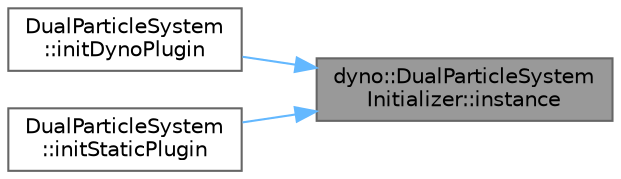 digraph "dyno::DualParticleSystemInitializer::instance"
{
 // LATEX_PDF_SIZE
  bgcolor="transparent";
  edge [fontname=Helvetica,fontsize=10,labelfontname=Helvetica,labelfontsize=10];
  node [fontname=Helvetica,fontsize=10,shape=box,height=0.2,width=0.4];
  rankdir="RL";
  Node1 [id="Node000001",label="dyno::DualParticleSystem\lInitializer::instance",height=0.2,width=0.4,color="gray40", fillcolor="grey60", style="filled", fontcolor="black",tooltip=" "];
  Node1 -> Node2 [id="edge1_Node000001_Node000002",dir="back",color="steelblue1",style="solid",tooltip=" "];
  Node2 [id="Node000002",label="DualParticleSystem\l::initDynoPlugin",height=0.2,width=0.4,color="grey40", fillcolor="white", style="filled",URL="$namespace_dual_particle_system.html#ab08c4eca76196161ff45d4cf5835c95e",tooltip=" "];
  Node1 -> Node3 [id="edge2_Node000001_Node000003",dir="back",color="steelblue1",style="solid",tooltip=" "];
  Node3 [id="Node000003",label="DualParticleSystem\l::initStaticPlugin",height=0.2,width=0.4,color="grey40", fillcolor="white", style="filled",URL="$namespace_dual_particle_system.html#ad9d1d429cedf59a0bbd9542e07497f0e",tooltip=" "];
}
